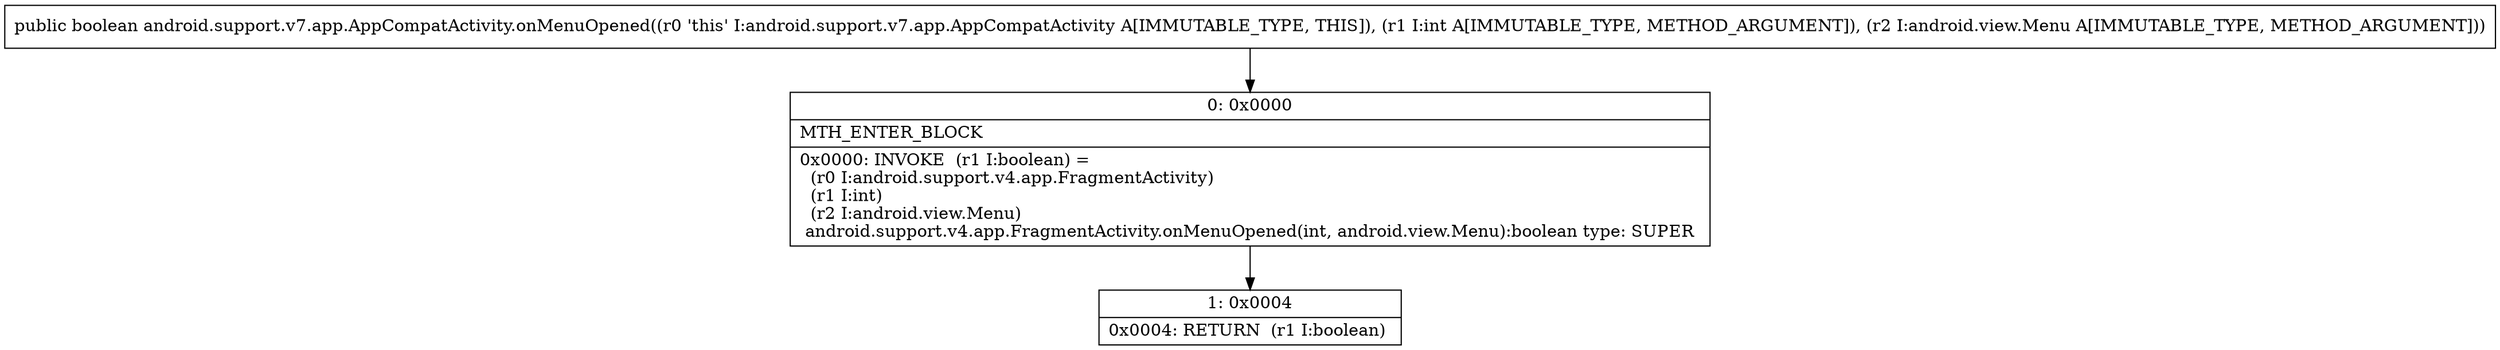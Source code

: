 digraph "CFG forandroid.support.v7.app.AppCompatActivity.onMenuOpened(ILandroid\/view\/Menu;)Z" {
Node_0 [shape=record,label="{0\:\ 0x0000|MTH_ENTER_BLOCK\l|0x0000: INVOKE  (r1 I:boolean) = \l  (r0 I:android.support.v4.app.FragmentActivity)\l  (r1 I:int)\l  (r2 I:android.view.Menu)\l android.support.v4.app.FragmentActivity.onMenuOpened(int, android.view.Menu):boolean type: SUPER \l}"];
Node_1 [shape=record,label="{1\:\ 0x0004|0x0004: RETURN  (r1 I:boolean) \l}"];
MethodNode[shape=record,label="{public boolean android.support.v7.app.AppCompatActivity.onMenuOpened((r0 'this' I:android.support.v7.app.AppCompatActivity A[IMMUTABLE_TYPE, THIS]), (r1 I:int A[IMMUTABLE_TYPE, METHOD_ARGUMENT]), (r2 I:android.view.Menu A[IMMUTABLE_TYPE, METHOD_ARGUMENT])) }"];
MethodNode -> Node_0;
Node_0 -> Node_1;
}

